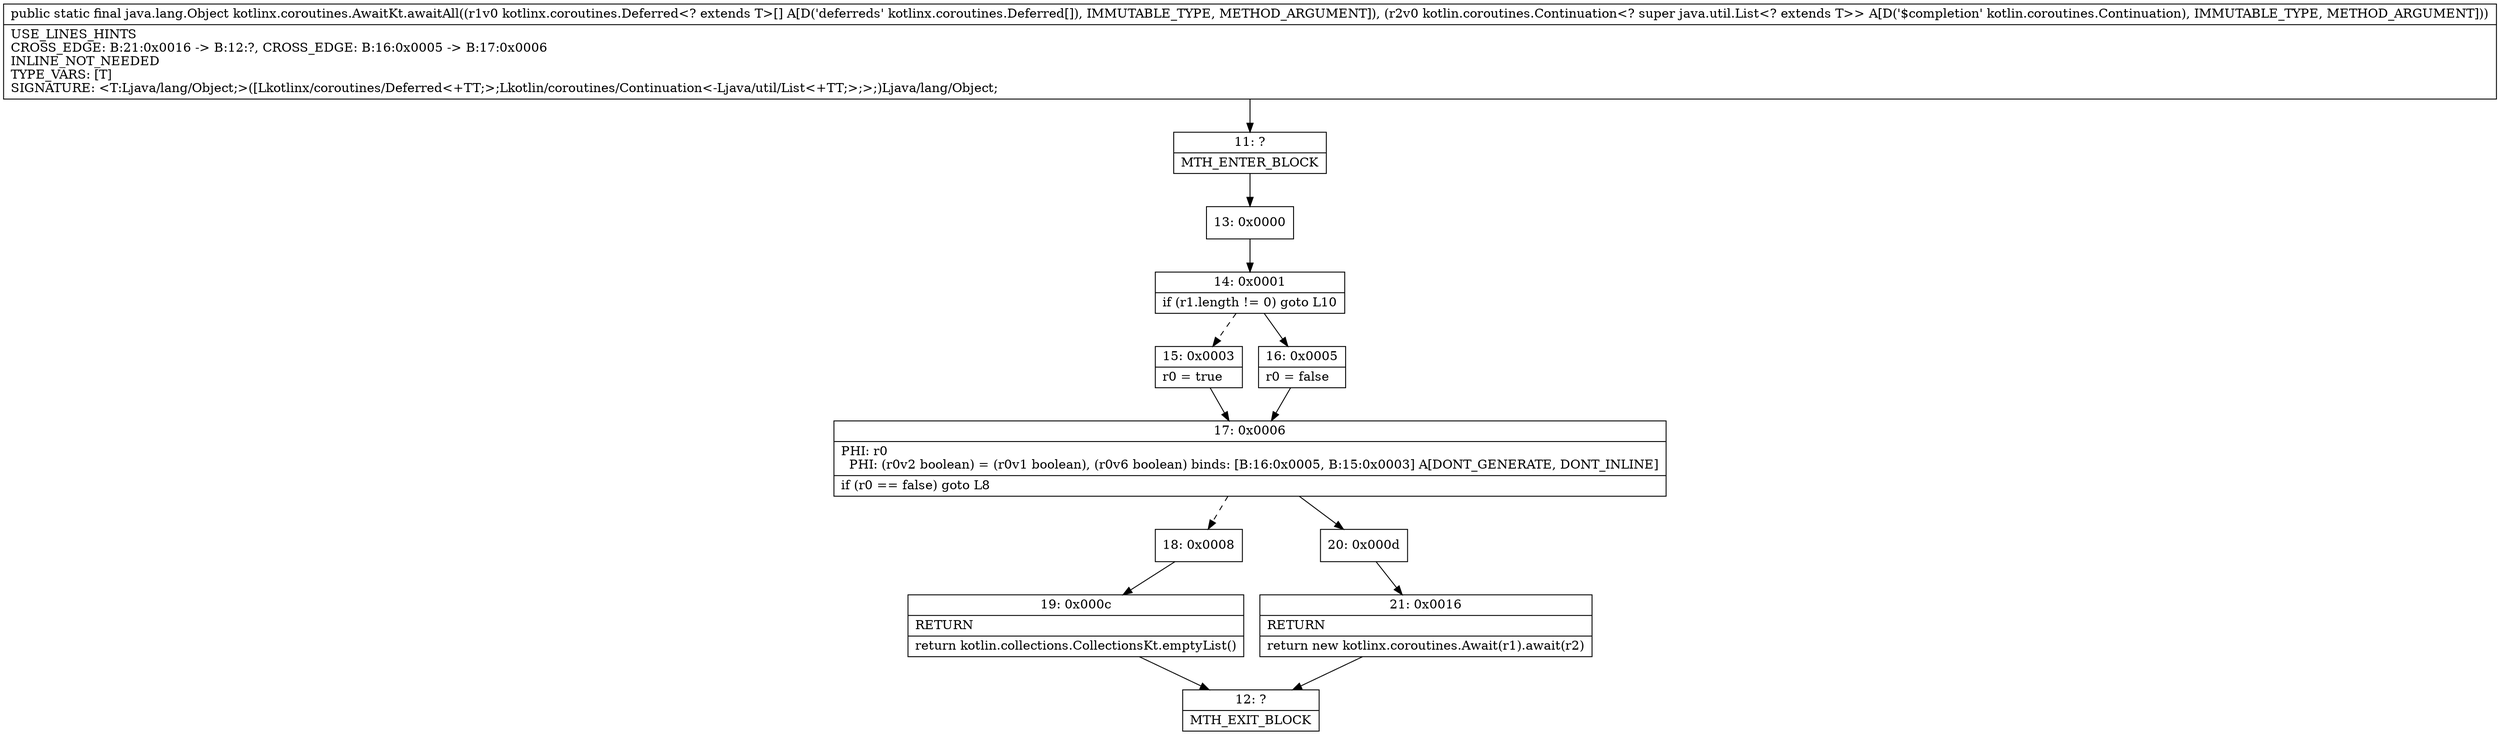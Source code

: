 digraph "CFG forkotlinx.coroutines.AwaitKt.awaitAll([Lkotlinx\/coroutines\/Deferred;Lkotlin\/coroutines\/Continuation;)Ljava\/lang\/Object;" {
Node_11 [shape=record,label="{11\:\ ?|MTH_ENTER_BLOCK\l}"];
Node_13 [shape=record,label="{13\:\ 0x0000}"];
Node_14 [shape=record,label="{14\:\ 0x0001|if (r1.length != 0) goto L10\l}"];
Node_15 [shape=record,label="{15\:\ 0x0003|r0 = true\l}"];
Node_17 [shape=record,label="{17\:\ 0x0006|PHI: r0 \l  PHI: (r0v2 boolean) = (r0v1 boolean), (r0v6 boolean) binds: [B:16:0x0005, B:15:0x0003] A[DONT_GENERATE, DONT_INLINE]\l|if (r0 == false) goto L8\l}"];
Node_18 [shape=record,label="{18\:\ 0x0008}"];
Node_19 [shape=record,label="{19\:\ 0x000c|RETURN\l|return kotlin.collections.CollectionsKt.emptyList()\l}"];
Node_12 [shape=record,label="{12\:\ ?|MTH_EXIT_BLOCK\l}"];
Node_20 [shape=record,label="{20\:\ 0x000d}"];
Node_21 [shape=record,label="{21\:\ 0x0016|RETURN\l|return new kotlinx.coroutines.Await(r1).await(r2)\l}"];
Node_16 [shape=record,label="{16\:\ 0x0005|r0 = false\l}"];
MethodNode[shape=record,label="{public static final java.lang.Object kotlinx.coroutines.AwaitKt.awaitAll((r1v0 kotlinx.coroutines.Deferred\<? extends T\>[] A[D('deferreds' kotlinx.coroutines.Deferred[]), IMMUTABLE_TYPE, METHOD_ARGUMENT]), (r2v0 kotlin.coroutines.Continuation\<? super java.util.List\<? extends T\>\> A[D('$completion' kotlin.coroutines.Continuation), IMMUTABLE_TYPE, METHOD_ARGUMENT]))  | USE_LINES_HINTS\lCROSS_EDGE: B:21:0x0016 \-\> B:12:?, CROSS_EDGE: B:16:0x0005 \-\> B:17:0x0006\lINLINE_NOT_NEEDED\lTYPE_VARS: [T]\lSIGNATURE: \<T:Ljava\/lang\/Object;\>([Lkotlinx\/coroutines\/Deferred\<+TT;\>;Lkotlin\/coroutines\/Continuation\<\-Ljava\/util\/List\<+TT;\>;\>;)Ljava\/lang\/Object;\l}"];
MethodNode -> Node_11;Node_11 -> Node_13;
Node_13 -> Node_14;
Node_14 -> Node_15[style=dashed];
Node_14 -> Node_16;
Node_15 -> Node_17;
Node_17 -> Node_18[style=dashed];
Node_17 -> Node_20;
Node_18 -> Node_19;
Node_19 -> Node_12;
Node_20 -> Node_21;
Node_21 -> Node_12;
Node_16 -> Node_17;
}

